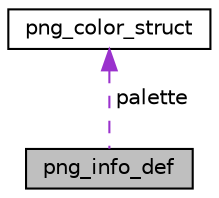 digraph "png_info_def"
{
  edge [fontname="Helvetica",fontsize="10",labelfontname="Helvetica",labelfontsize="10"];
  node [fontname="Helvetica",fontsize="10",shape=record];
  Node1 [label="png_info_def",height=0.2,width=0.4,color="black", fillcolor="grey75", style="filled", fontcolor="black"];
  Node2 -> Node1 [dir="back",color="darkorchid3",fontsize="10",style="dashed",label=" palette" ,fontname="Helvetica"];
  Node2 [label="png_color_struct",height=0.2,width=0.4,color="black", fillcolor="white", style="filled",URL="$structpng__color__struct.html"];
}
